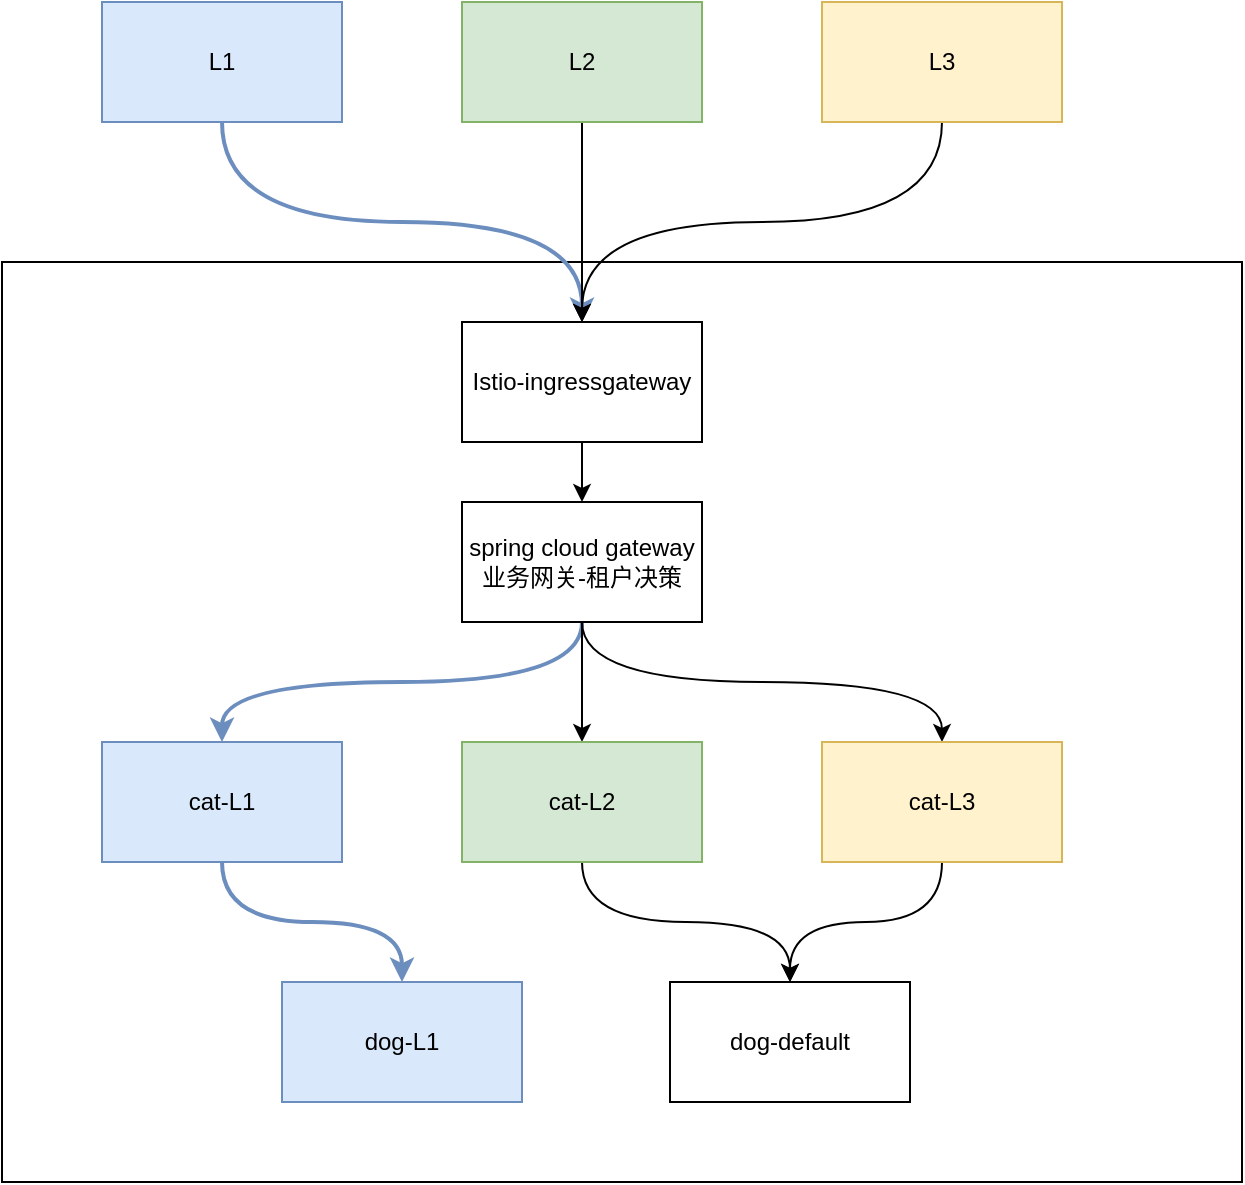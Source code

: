 <mxfile version="17.5.0" type="github">
  <diagram id="xNRLgVGnw3uNa32xC4Ke" name="第 1 页">
    <mxGraphModel dx="1141" dy="635" grid="1" gridSize="10" guides="1" tooltips="1" connect="1" arrows="1" fold="1" page="1" pageScale="1" pageWidth="827" pageHeight="1169" math="0" shadow="0">
      <root>
        <mxCell id="0" />
        <mxCell id="1" parent="0" />
        <mxCell id="x2KF9iYfZeD1TcPA4PnB-4" value="" style="rounded=0;whiteSpace=wrap;html=1;" vertex="1" parent="1">
          <mxGeometry x="80" y="240" width="620" height="460" as="geometry" />
        </mxCell>
        <mxCell id="x2KF9iYfZeD1TcPA4PnB-11" style="edgeStyle=orthogonalEdgeStyle;rounded=0;orthogonalLoop=1;jettySize=auto;html=1;entryX=0.5;entryY=0;entryDx=0;entryDy=0;curved=1;exitX=0.5;exitY=1;exitDx=0;exitDy=0;fillColor=#dae8fc;strokeColor=#6c8ebf;strokeWidth=2;" edge="1" parent="1" source="x2KF9iYfZeD1TcPA4PnB-1" target="x2KF9iYfZeD1TcPA4PnB-5">
          <mxGeometry relative="1" as="geometry" />
        </mxCell>
        <mxCell id="x2KF9iYfZeD1TcPA4PnB-1" value="L1" style="rounded=0;whiteSpace=wrap;html=1;fillColor=#dae8fc;strokeColor=#6c8ebf;" vertex="1" parent="1">
          <mxGeometry x="130" y="110" width="120" height="60" as="geometry" />
        </mxCell>
        <mxCell id="x2KF9iYfZeD1TcPA4PnB-12" style="edgeStyle=orthogonalEdgeStyle;curved=1;rounded=0;orthogonalLoop=1;jettySize=auto;html=1;entryX=0.5;entryY=0;entryDx=0;entryDy=0;" edge="1" parent="1" source="x2KF9iYfZeD1TcPA4PnB-2" target="x2KF9iYfZeD1TcPA4PnB-5">
          <mxGeometry relative="1" as="geometry" />
        </mxCell>
        <mxCell id="x2KF9iYfZeD1TcPA4PnB-2" value="L2" style="rounded=0;whiteSpace=wrap;html=1;fillColor=#d5e8d4;strokeColor=#82b366;" vertex="1" parent="1">
          <mxGeometry x="310" y="110" width="120" height="60" as="geometry" />
        </mxCell>
        <mxCell id="x2KF9iYfZeD1TcPA4PnB-13" style="edgeStyle=orthogonalEdgeStyle;curved=1;rounded=0;orthogonalLoop=1;jettySize=auto;html=1;entryX=0.5;entryY=0;entryDx=0;entryDy=0;exitX=0.5;exitY=1;exitDx=0;exitDy=0;" edge="1" parent="1" source="x2KF9iYfZeD1TcPA4PnB-3" target="x2KF9iYfZeD1TcPA4PnB-5">
          <mxGeometry relative="1" as="geometry" />
        </mxCell>
        <mxCell id="x2KF9iYfZeD1TcPA4PnB-3" value="L3" style="rounded=0;whiteSpace=wrap;html=1;fillColor=#fff2cc;strokeColor=#d6b656;" vertex="1" parent="1">
          <mxGeometry x="490" y="110" width="120" height="60" as="geometry" />
        </mxCell>
        <mxCell id="x2KF9iYfZeD1TcPA4PnB-14" style="edgeStyle=orthogonalEdgeStyle;curved=1;rounded=0;orthogonalLoop=1;jettySize=auto;html=1;entryX=0.5;entryY=0;entryDx=0;entryDy=0;exitX=0.5;exitY=1;exitDx=0;exitDy=0;fillColor=#dae8fc;strokeColor=#6c8ebf;strokeWidth=2;" edge="1" parent="1" source="x2KF9iYfZeD1TcPA4PnB-20" target="x2KF9iYfZeD1TcPA4PnB-6">
          <mxGeometry relative="1" as="geometry" />
        </mxCell>
        <mxCell id="x2KF9iYfZeD1TcPA4PnB-15" style="edgeStyle=orthogonalEdgeStyle;curved=1;rounded=0;orthogonalLoop=1;jettySize=auto;html=1;entryX=0.5;entryY=0;entryDx=0;entryDy=0;exitX=0.5;exitY=1;exitDx=0;exitDy=0;" edge="1" parent="1" source="x2KF9iYfZeD1TcPA4PnB-20" target="x2KF9iYfZeD1TcPA4PnB-7">
          <mxGeometry relative="1" as="geometry" />
        </mxCell>
        <mxCell id="x2KF9iYfZeD1TcPA4PnB-16" style="edgeStyle=orthogonalEdgeStyle;curved=1;rounded=0;orthogonalLoop=1;jettySize=auto;html=1;entryX=0.5;entryY=0;entryDx=0;entryDy=0;exitX=0.5;exitY=1;exitDx=0;exitDy=0;" edge="1" parent="1" source="x2KF9iYfZeD1TcPA4PnB-20" target="x2KF9iYfZeD1TcPA4PnB-8">
          <mxGeometry relative="1" as="geometry" />
        </mxCell>
        <mxCell id="x2KF9iYfZeD1TcPA4PnB-21" style="edgeStyle=orthogonalEdgeStyle;curved=1;rounded=0;orthogonalLoop=1;jettySize=auto;html=1;entryX=0.5;entryY=0;entryDx=0;entryDy=0;" edge="1" parent="1" source="x2KF9iYfZeD1TcPA4PnB-5" target="x2KF9iYfZeD1TcPA4PnB-20">
          <mxGeometry relative="1" as="geometry" />
        </mxCell>
        <mxCell id="x2KF9iYfZeD1TcPA4PnB-5" value="Istio-ingressgateway" style="rounded=0;whiteSpace=wrap;html=1;" vertex="1" parent="1">
          <mxGeometry x="310" y="270" width="120" height="60" as="geometry" />
        </mxCell>
        <mxCell id="x2KF9iYfZeD1TcPA4PnB-17" style="edgeStyle=orthogonalEdgeStyle;curved=1;rounded=0;orthogonalLoop=1;jettySize=auto;html=1;entryX=0.5;entryY=0;entryDx=0;entryDy=0;fillColor=#dae8fc;strokeColor=#6c8ebf;strokeWidth=2;" edge="1" parent="1" source="x2KF9iYfZeD1TcPA4PnB-6" target="x2KF9iYfZeD1TcPA4PnB-9">
          <mxGeometry relative="1" as="geometry" />
        </mxCell>
        <mxCell id="x2KF9iYfZeD1TcPA4PnB-6" value="cat-L1" style="rounded=0;whiteSpace=wrap;html=1;fillColor=#dae8fc;strokeColor=#6c8ebf;" vertex="1" parent="1">
          <mxGeometry x="130" y="480" width="120" height="60" as="geometry" />
        </mxCell>
        <mxCell id="x2KF9iYfZeD1TcPA4PnB-18" style="edgeStyle=orthogonalEdgeStyle;curved=1;rounded=0;orthogonalLoop=1;jettySize=auto;html=1;entryX=0.5;entryY=0;entryDx=0;entryDy=0;" edge="1" parent="1" source="x2KF9iYfZeD1TcPA4PnB-7" target="x2KF9iYfZeD1TcPA4PnB-10">
          <mxGeometry relative="1" as="geometry" />
        </mxCell>
        <mxCell id="x2KF9iYfZeD1TcPA4PnB-7" value="cat-L2" style="rounded=0;whiteSpace=wrap;html=1;fillColor=#d5e8d4;strokeColor=#82b366;" vertex="1" parent="1">
          <mxGeometry x="310" y="480" width="120" height="60" as="geometry" />
        </mxCell>
        <mxCell id="x2KF9iYfZeD1TcPA4PnB-19" style="edgeStyle=orthogonalEdgeStyle;curved=1;rounded=0;orthogonalLoop=1;jettySize=auto;html=1;entryX=0.5;entryY=0;entryDx=0;entryDy=0;" edge="1" parent="1" source="x2KF9iYfZeD1TcPA4PnB-8" target="x2KF9iYfZeD1TcPA4PnB-10">
          <mxGeometry relative="1" as="geometry" />
        </mxCell>
        <mxCell id="x2KF9iYfZeD1TcPA4PnB-8" value="cat-L3" style="rounded=0;whiteSpace=wrap;html=1;fillColor=#fff2cc;strokeColor=#d6b656;" vertex="1" parent="1">
          <mxGeometry x="490" y="480" width="120" height="60" as="geometry" />
        </mxCell>
        <mxCell id="x2KF9iYfZeD1TcPA4PnB-9" value="dog-L1" style="rounded=0;whiteSpace=wrap;html=1;fillColor=#dae8fc;strokeColor=#6c8ebf;" vertex="1" parent="1">
          <mxGeometry x="220" y="600" width="120" height="60" as="geometry" />
        </mxCell>
        <mxCell id="x2KF9iYfZeD1TcPA4PnB-10" value="dog-default" style="rounded=0;whiteSpace=wrap;html=1;" vertex="1" parent="1">
          <mxGeometry x="414" y="600" width="120" height="60" as="geometry" />
        </mxCell>
        <mxCell id="x2KF9iYfZeD1TcPA4PnB-20" value="spring cloud gateway&lt;br&gt;业务网关-租户决策" style="rounded=0;whiteSpace=wrap;html=1;" vertex="1" parent="1">
          <mxGeometry x="310" y="360" width="120" height="60" as="geometry" />
        </mxCell>
      </root>
    </mxGraphModel>
  </diagram>
</mxfile>
